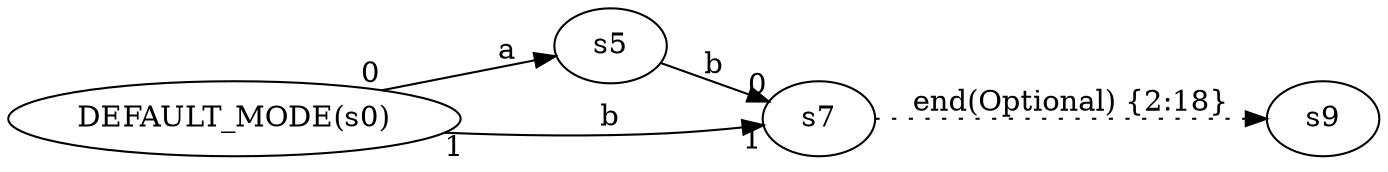 digraph ATN {
  rankdir=LR;

  "DEFAULT_MODE(s0)" -> s5 [label=a, taillabel=0]
  s5 -> s7 [label=b, headlabel=0]
  s7 -> s9 [label="end(Optional) {2:18}", style=dotted]
  "DEFAULT_MODE(s0)" -> s7 [label=b, taillabel=1, headlabel=1]
}